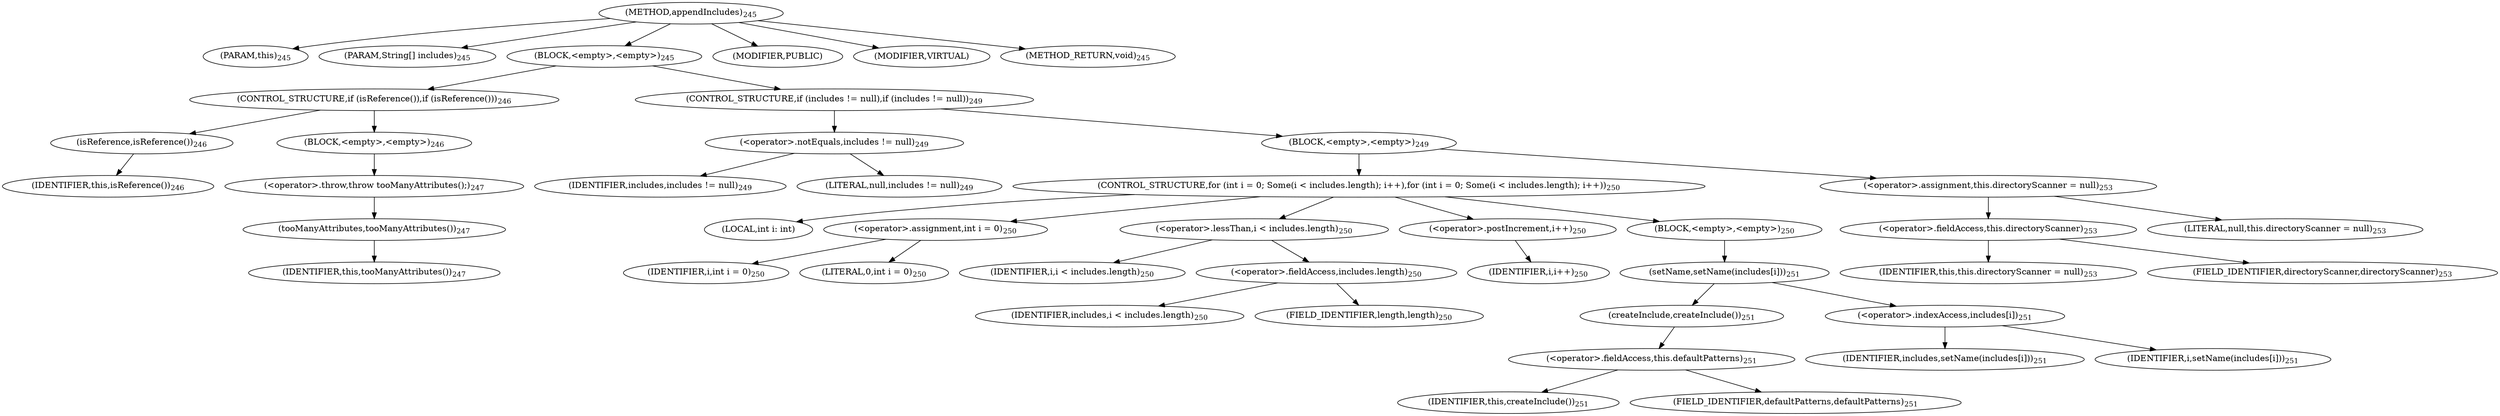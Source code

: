 digraph "appendIncludes" {  
"656" [label = <(METHOD,appendIncludes)<SUB>245</SUB>> ]
"55" [label = <(PARAM,this)<SUB>245</SUB>> ]
"657" [label = <(PARAM,String[] includes)<SUB>245</SUB>> ]
"658" [label = <(BLOCK,&lt;empty&gt;,&lt;empty&gt;)<SUB>245</SUB>> ]
"659" [label = <(CONTROL_STRUCTURE,if (isReference()),if (isReference()))<SUB>246</SUB>> ]
"660" [label = <(isReference,isReference())<SUB>246</SUB>> ]
"54" [label = <(IDENTIFIER,this,isReference())<SUB>246</SUB>> ]
"661" [label = <(BLOCK,&lt;empty&gt;,&lt;empty&gt;)<SUB>246</SUB>> ]
"662" [label = <(&lt;operator&gt;.throw,throw tooManyAttributes();)<SUB>247</SUB>> ]
"663" [label = <(tooManyAttributes,tooManyAttributes())<SUB>247</SUB>> ]
"56" [label = <(IDENTIFIER,this,tooManyAttributes())<SUB>247</SUB>> ]
"664" [label = <(CONTROL_STRUCTURE,if (includes != null),if (includes != null))<SUB>249</SUB>> ]
"665" [label = <(&lt;operator&gt;.notEquals,includes != null)<SUB>249</SUB>> ]
"666" [label = <(IDENTIFIER,includes,includes != null)<SUB>249</SUB>> ]
"667" [label = <(LITERAL,null,includes != null)<SUB>249</SUB>> ]
"668" [label = <(BLOCK,&lt;empty&gt;,&lt;empty&gt;)<SUB>249</SUB>> ]
"669" [label = <(CONTROL_STRUCTURE,for (int i = 0; Some(i &lt; includes.length); i++),for (int i = 0; Some(i &lt; includes.length); i++))<SUB>250</SUB>> ]
"670" [label = <(LOCAL,int i: int)> ]
"671" [label = <(&lt;operator&gt;.assignment,int i = 0)<SUB>250</SUB>> ]
"672" [label = <(IDENTIFIER,i,int i = 0)<SUB>250</SUB>> ]
"673" [label = <(LITERAL,0,int i = 0)<SUB>250</SUB>> ]
"674" [label = <(&lt;operator&gt;.lessThan,i &lt; includes.length)<SUB>250</SUB>> ]
"675" [label = <(IDENTIFIER,i,i &lt; includes.length)<SUB>250</SUB>> ]
"676" [label = <(&lt;operator&gt;.fieldAccess,includes.length)<SUB>250</SUB>> ]
"677" [label = <(IDENTIFIER,includes,i &lt; includes.length)<SUB>250</SUB>> ]
"678" [label = <(FIELD_IDENTIFIER,length,length)<SUB>250</SUB>> ]
"679" [label = <(&lt;operator&gt;.postIncrement,i++)<SUB>250</SUB>> ]
"680" [label = <(IDENTIFIER,i,i++)<SUB>250</SUB>> ]
"681" [label = <(BLOCK,&lt;empty&gt;,&lt;empty&gt;)<SUB>250</SUB>> ]
"682" [label = <(setName,setName(includes[i]))<SUB>251</SUB>> ]
"683" [label = <(createInclude,createInclude())<SUB>251</SUB>> ]
"684" [label = <(&lt;operator&gt;.fieldAccess,this.defaultPatterns)<SUB>251</SUB>> ]
"685" [label = <(IDENTIFIER,this,createInclude())<SUB>251</SUB>> ]
"686" [label = <(FIELD_IDENTIFIER,defaultPatterns,defaultPatterns)<SUB>251</SUB>> ]
"687" [label = <(&lt;operator&gt;.indexAccess,includes[i])<SUB>251</SUB>> ]
"688" [label = <(IDENTIFIER,includes,setName(includes[i]))<SUB>251</SUB>> ]
"689" [label = <(IDENTIFIER,i,setName(includes[i]))<SUB>251</SUB>> ]
"690" [label = <(&lt;operator&gt;.assignment,this.directoryScanner = null)<SUB>253</SUB>> ]
"691" [label = <(&lt;operator&gt;.fieldAccess,this.directoryScanner)<SUB>253</SUB>> ]
"692" [label = <(IDENTIFIER,this,this.directoryScanner = null)<SUB>253</SUB>> ]
"693" [label = <(FIELD_IDENTIFIER,directoryScanner,directoryScanner)<SUB>253</SUB>> ]
"694" [label = <(LITERAL,null,this.directoryScanner = null)<SUB>253</SUB>> ]
"695" [label = <(MODIFIER,PUBLIC)> ]
"696" [label = <(MODIFIER,VIRTUAL)> ]
"697" [label = <(METHOD_RETURN,void)<SUB>245</SUB>> ]
  "656" -> "55" 
  "656" -> "657" 
  "656" -> "658" 
  "656" -> "695" 
  "656" -> "696" 
  "656" -> "697" 
  "658" -> "659" 
  "658" -> "664" 
  "659" -> "660" 
  "659" -> "661" 
  "660" -> "54" 
  "661" -> "662" 
  "662" -> "663" 
  "663" -> "56" 
  "664" -> "665" 
  "664" -> "668" 
  "665" -> "666" 
  "665" -> "667" 
  "668" -> "669" 
  "668" -> "690" 
  "669" -> "670" 
  "669" -> "671" 
  "669" -> "674" 
  "669" -> "679" 
  "669" -> "681" 
  "671" -> "672" 
  "671" -> "673" 
  "674" -> "675" 
  "674" -> "676" 
  "676" -> "677" 
  "676" -> "678" 
  "679" -> "680" 
  "681" -> "682" 
  "682" -> "683" 
  "682" -> "687" 
  "683" -> "684" 
  "684" -> "685" 
  "684" -> "686" 
  "687" -> "688" 
  "687" -> "689" 
  "690" -> "691" 
  "690" -> "694" 
  "691" -> "692" 
  "691" -> "693" 
}
